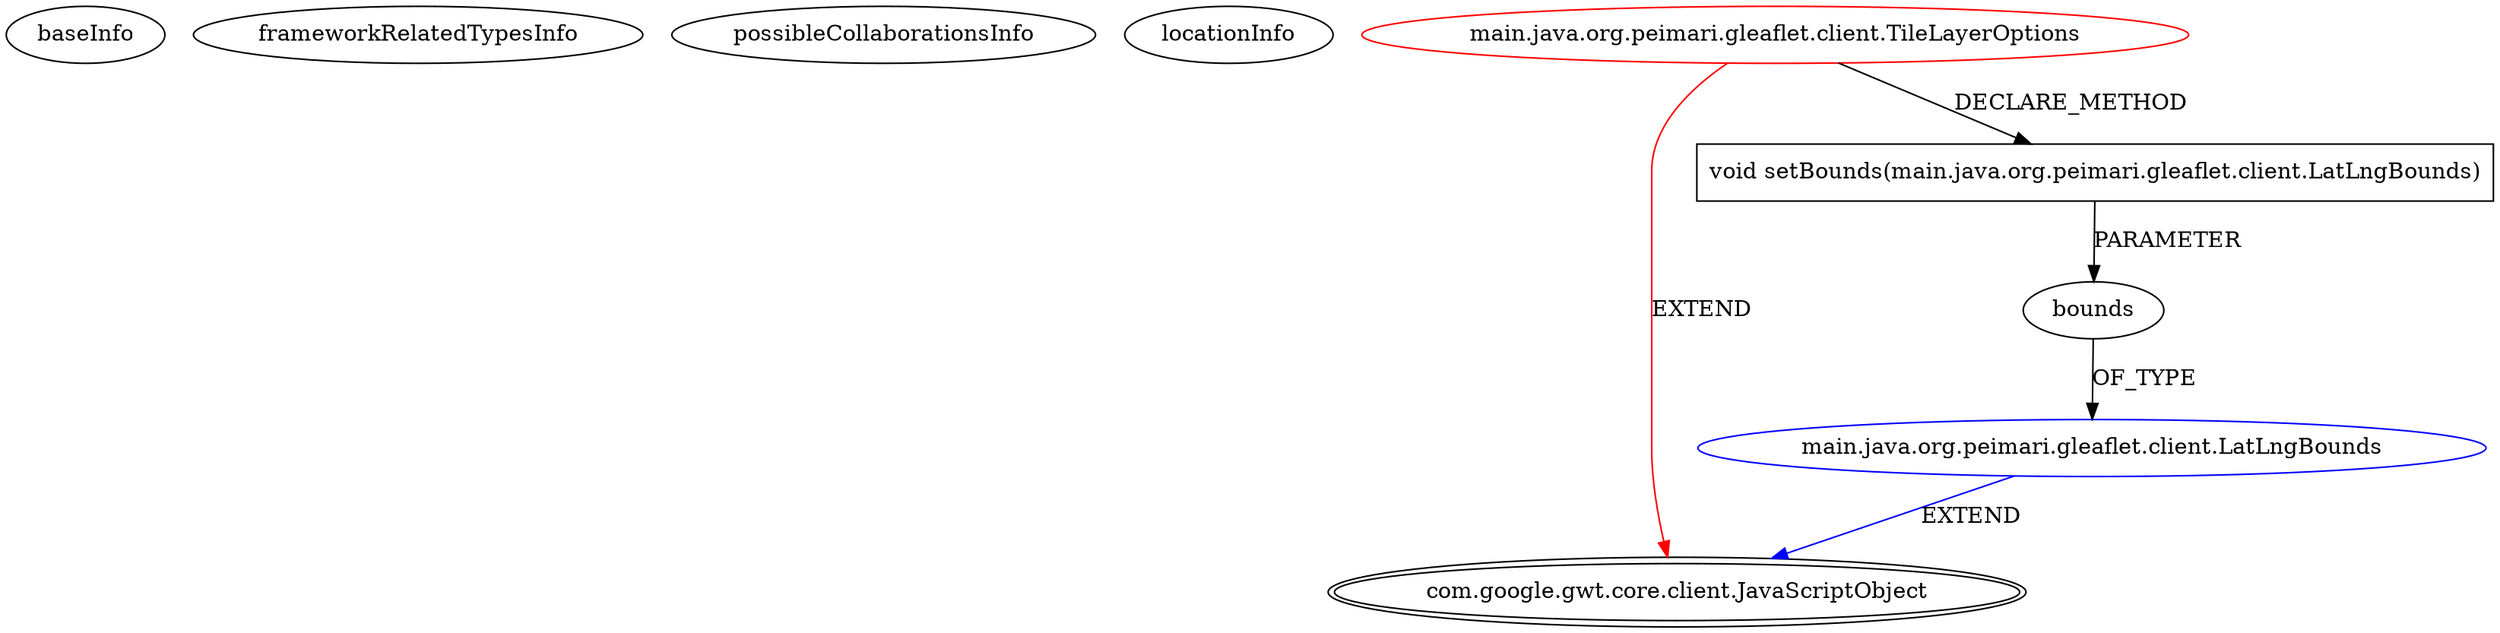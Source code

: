 digraph {
baseInfo[graphId=4064,category="extension_graph",isAnonymous=false,possibleRelation=true]
frameworkRelatedTypesInfo[0="com.google.gwt.core.client.JavaScriptObject"]
possibleCollaborationsInfo[0="4064~CLIENT_METHOD_DECLARATION-PARAMETER_DECLARATION-~com.google.gwt.core.client.JavaScriptObject ~com.google.gwt.core.client.JavaScriptObject ~false~false"]
locationInfo[projectName="mstahv-g-leaflet",filePath="/mstahv-g-leaflet/g-leaflet-master/src/main/java/org/peimari/gleaflet/client/TileLayerOptions.java",contextSignature="TileLayerOptions",graphId="4064"]
0[label="main.java.org.peimari.gleaflet.client.TileLayerOptions",vertexType="ROOT_CLIENT_CLASS_DECLARATION",isFrameworkType=false,color=red]
1[label="com.google.gwt.core.client.JavaScriptObject",vertexType="FRAMEWORK_CLASS_TYPE",isFrameworkType=true,peripheries=2]
26[label="void setBounds(main.java.org.peimari.gleaflet.client.LatLngBounds)",vertexType="CLIENT_METHOD_DECLARATION",isFrameworkType=false,shape=box]
27[label="bounds",vertexType="PARAMETER_DECLARATION",isFrameworkType=false]
28[label="main.java.org.peimari.gleaflet.client.LatLngBounds",vertexType="REFERENCE_CLIENT_CLASS_DECLARATION",isFrameworkType=false,color=blue]
0->1[label="EXTEND",color=red]
0->26[label="DECLARE_METHOD"]
28->1[label="EXTEND",color=blue]
27->28[label="OF_TYPE"]
26->27[label="PARAMETER"]
}
